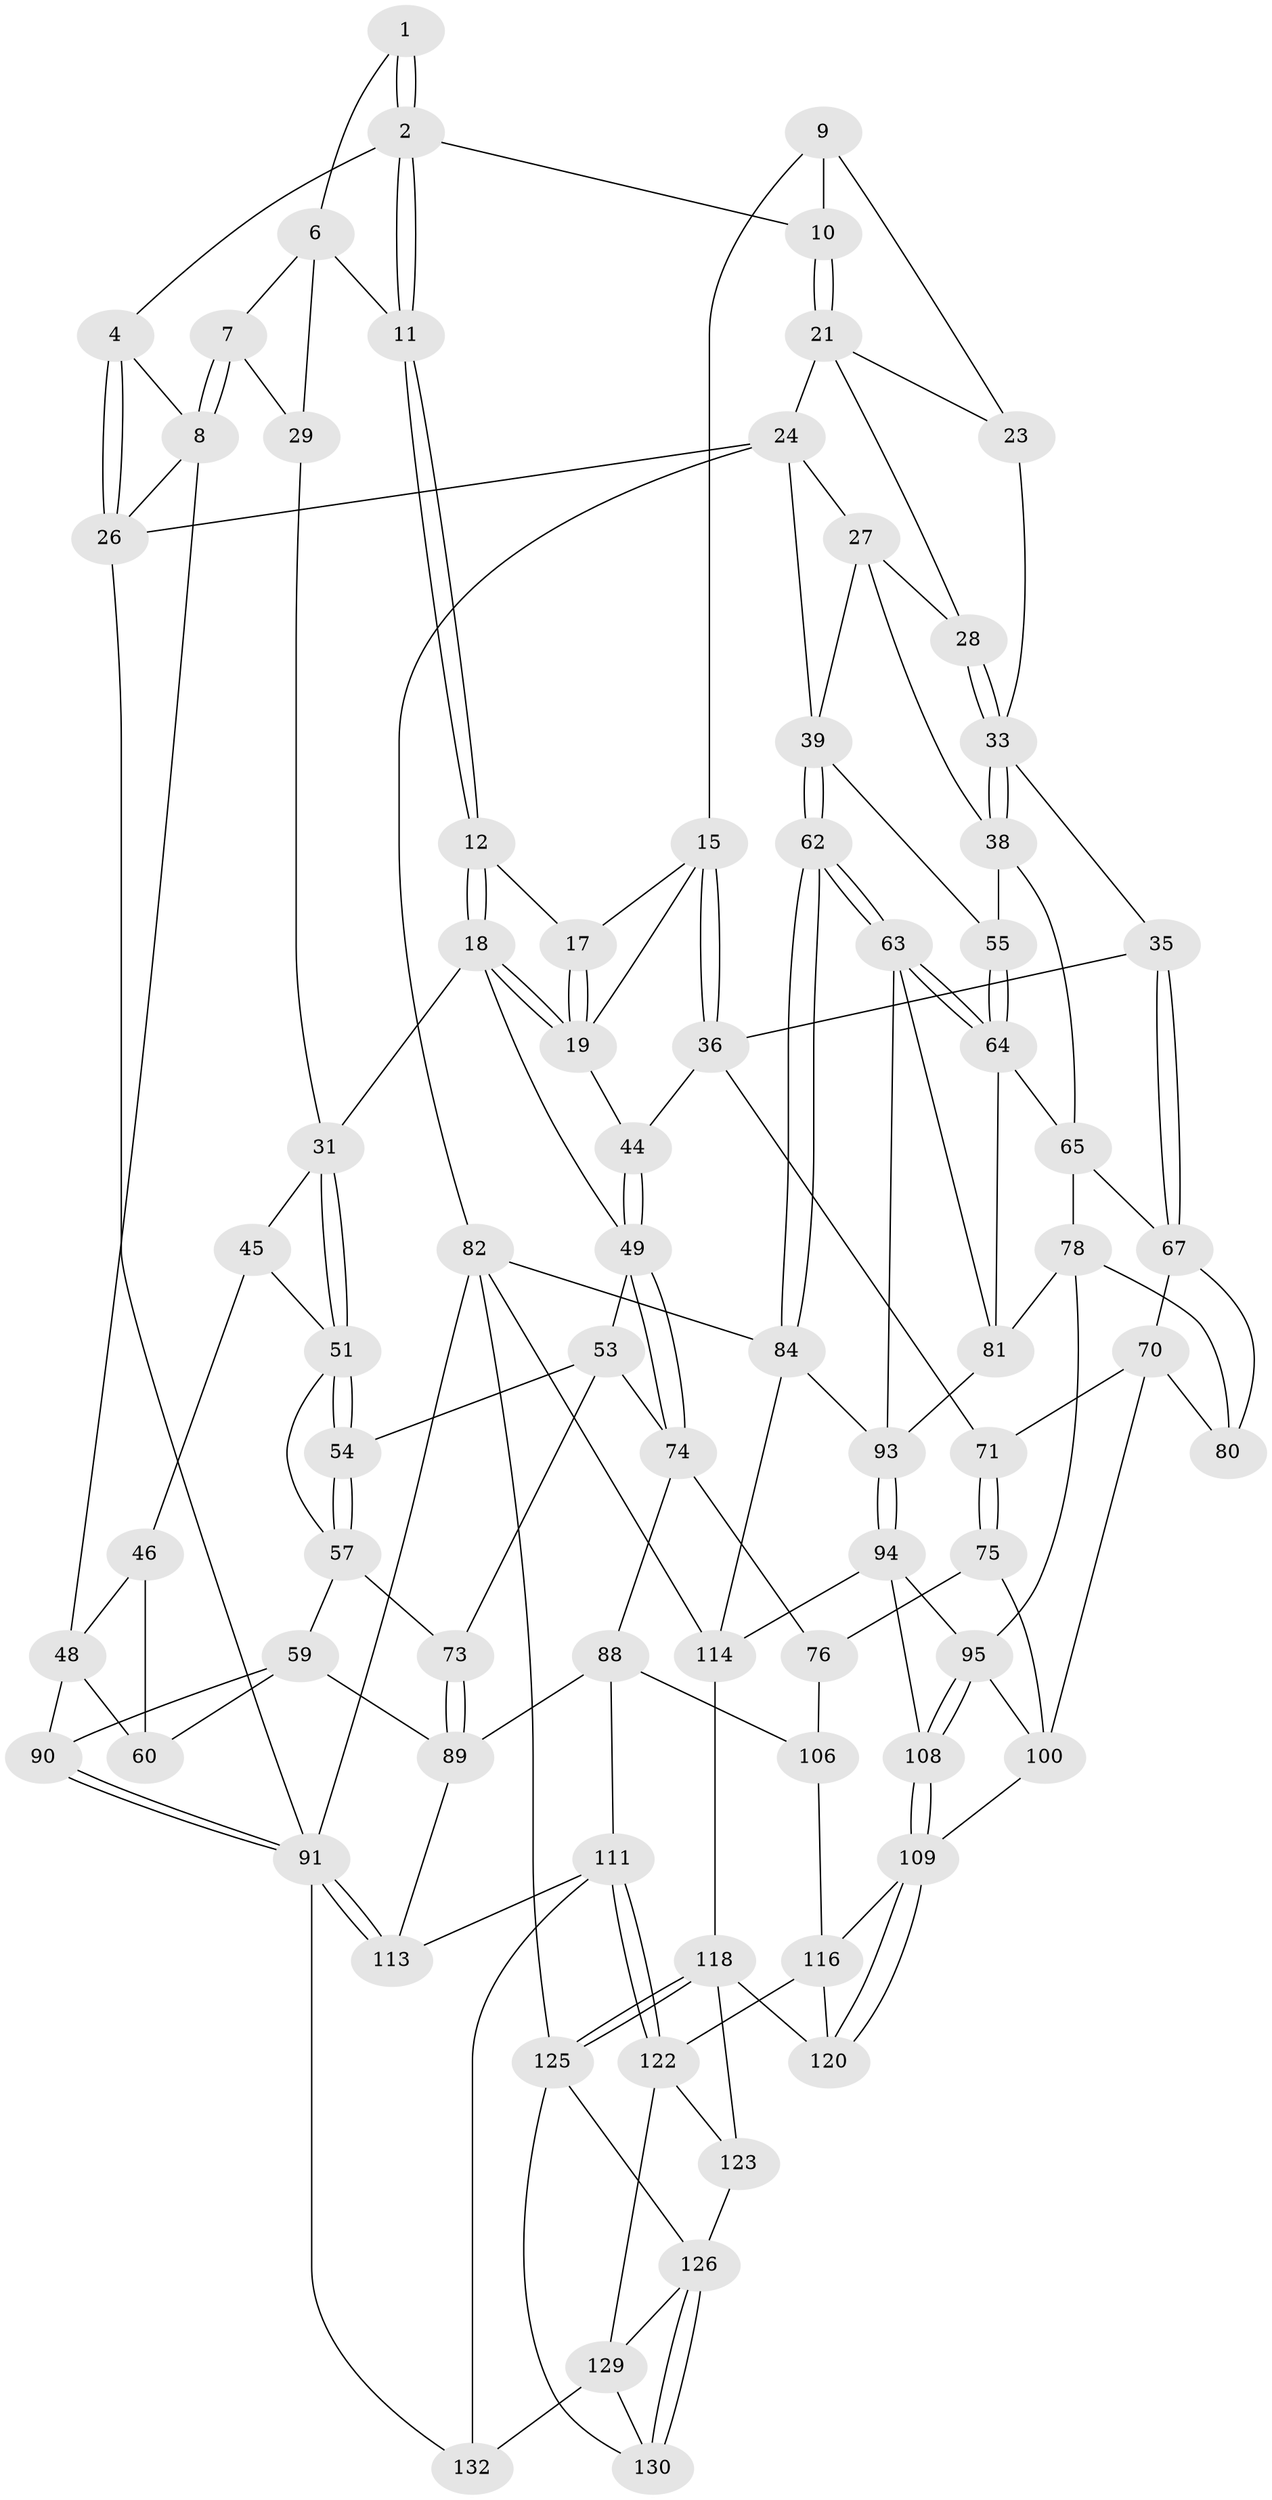 // original degree distribution, {3: 0.030303030303030304, 6: 0.2196969696969697, 5: 0.5454545454545454, 4: 0.20454545454545456}
// Generated by graph-tools (version 1.1) at 2025/42/03/06/25 10:42:31]
// undirected, 79 vertices, 177 edges
graph export_dot {
graph [start="1"]
  node [color=gray90,style=filled];
  1 [pos="+0.1269381132767989+0.05055908511181021"];
  2 [pos="+0.25864042657901076+0",super="+3"];
  4 [pos="+0+0",super="+5"];
  6 [pos="+0.12437572922998262+0.061725210518733975",super="+20"];
  7 [pos="+0.09685391556502598+0.13714559751991695"];
  8 [pos="+0+0.054180741828018464",super="+42"];
  9 [pos="+0.5084573357065122+0.0005404180246238235",super="+14"];
  10 [pos="+0.6347471657662281+0"];
  11 [pos="+0.27387059287270504+0.045424443405095855"];
  12 [pos="+0.3299557945460238+0.11922777794093865",super="+13"];
  15 [pos="+0.5110458193865665+0.17551701028751082",super="+16"];
  17 [pos="+0.4765193926495536+0.07724187150115369"];
  18 [pos="+0.3379662585685367+0.14367087822191943",super="+30"];
  19 [pos="+0.39896564898848536+0.16286743078347798",super="+41"];
  21 [pos="+0.6580606927412433+0",super="+22"];
  23 [pos="+0.6262111036156992+0.14187601652105608"];
  24 [pos="+1+0",super="+25"];
  26 [pos="+0+0"];
  27 [pos="+0.8470649584489635+0.14922445376883023",super="+37"];
  28 [pos="+0.7969523619536392+0.1409342722808983"];
  29 [pos="+0.13876550259994044+0.18019303374793919"];
  31 [pos="+0.27216124446080875+0.22120659959856476",super="+32"];
  33 [pos="+0.7433403514678925+0.2495942935970063",super="+34"];
  35 [pos="+0.646879402955893+0.29718196574131917"];
  36 [pos="+0.5556347430679949+0.31348766533137556",super="+43"];
  38 [pos="+0.8268423314062124+0.31222845503445196",super="+56"];
  39 [pos="+1+0.041437343112107686",super="+40"];
  44 [pos="+0.44836444636881434+0.34003147624388713"];
  45 [pos="+0.10478946701011549+0.2616902240593429"];
  46 [pos="+0.0522082098817055+0.2747755050809404",super="+47"];
  48 [pos="+0+0.24918909077359805",super="+85"];
  49 [pos="+0.43057019846636985+0.34861468459520595",super="+50"];
  51 [pos="+0.2565511465930631+0.27841692224514614",super="+52"];
  53 [pos="+0.3103335091137616+0.3462520056191001",super="+72"];
  54 [pos="+0.27918409610272493+0.31687186753241436"];
  55 [pos="+0.9328140954471569+0.3129879271213527"];
  57 [pos="+0.1683575635114318+0.402982105246319",super="+58"];
  59 [pos="+0.14148830221778888+0.45857494850714264",super="+97"];
  60 [pos="+0.10393521272873221+0.44388567029368986",super="+61"];
  62 [pos="+1+0.46719168552455353"];
  63 [pos="+1+0.46490358162577017",super="+86"];
  64 [pos="+1+0.42210461714103625",super="+68"];
  65 [pos="+0.8295766148514131+0.33957967918778437",super="+66"];
  67 [pos="+0.680678824912909+0.36577382526225594",super="+69"];
  70 [pos="+0.5693724500685563+0.48906573881812326",super="+99"];
  71 [pos="+0.5681113661417122+0.4887040550168896"];
  73 [pos="+0.2335317775349384+0.4737215488387461"];
  74 [pos="+0.41118718606102156+0.45853857755886573",super="+77"];
  75 [pos="+0.5225816148795294+0.5082951389510323",super="+102"];
  76 [pos="+0.44183837991811936+0.5280884859281302",super="+105"];
  78 [pos="+0.7937397067112525+0.4815732340935176",super="+79"];
  80 [pos="+0.7432823972110502+0.5053280501790394"];
  81 [pos="+0.8631142394290086+0.48928514355909514",super="+87"];
  82 [pos="+1+1",super="+83"];
  84 [pos="+1+0.75641785988952",super="+104"];
  88 [pos="+0.3765159392455783+0.5754106842205955",super="+107"];
  89 [pos="+0.2434901180301576+0.49435518563331293",super="+98"];
  90 [pos="+0+0.5972727110799357"];
  91 [pos="+0+0.68874397773578",super="+92"];
  93 [pos="+0.8349664358084488+0.6248627470362871",super="+103"];
  94 [pos="+0.8347835889217263+0.6250784095853487",super="+115"];
  95 [pos="+0.7561843205677994+0.5957211069784686",super="+96"];
  100 [pos="+0.6103720766467752+0.5539344370373093",super="+101"];
  106 [pos="+0.436316863384027+0.7268092746772116"];
  108 [pos="+0.6685890336624776+0.7034334095996284"];
  109 [pos="+0.6602196941059039+0.712306687361182",super="+110"];
  111 [pos="+0.29668977104856226+0.7532686939761875",super="+112"];
  113 [pos="+0.21762373549856254+0.7881639362596794"];
  114 [pos="+0.8753428861743556+0.6958430249822448",super="+117"];
  116 [pos="+0.4793340290361052+0.750516152303392",super="+121"];
  118 [pos="+0.7863680479678061+0.8060788638062885",super="+119"];
  120 [pos="+0.6723222346722147+0.7460923456419292"];
  122 [pos="+0.5213697879736484+0.9091284353814646",super="+124"];
  123 [pos="+0.6739517990915902+0.8673406759760255"];
  125 [pos="+0.7888324694620596+0.8702148458043762",super="+128"];
  126 [pos="+0.7286011552975786+0.945446825031527",super="+127"];
  129 [pos="+0.5221083577461371+1",super="+131"];
  130 [pos="+1+1"];
  132 [pos="+0.1913740597024801+1"];
  1 -- 2;
  1 -- 2;
  1 -- 6;
  2 -- 11;
  2 -- 11;
  2 -- 10;
  2 -- 4;
  4 -- 26;
  4 -- 26;
  4 -- 8;
  6 -- 7;
  6 -- 11;
  6 -- 29;
  7 -- 8;
  7 -- 8;
  7 -- 29;
  8 -- 26;
  8 -- 48;
  9 -- 10;
  9 -- 15;
  9 -- 23;
  10 -- 21;
  10 -- 21;
  11 -- 12;
  11 -- 12;
  12 -- 18;
  12 -- 18;
  12 -- 17;
  15 -- 36;
  15 -- 36;
  15 -- 17;
  15 -- 19;
  17 -- 19;
  17 -- 19;
  18 -- 19;
  18 -- 19;
  18 -- 49;
  18 -- 31;
  19 -- 44;
  21 -- 24;
  21 -- 28;
  21 -- 23;
  23 -- 33;
  24 -- 27;
  24 -- 26;
  24 -- 82;
  24 -- 39;
  26 -- 91;
  27 -- 28;
  27 -- 38;
  27 -- 39;
  28 -- 33;
  28 -- 33;
  29 -- 31;
  31 -- 51;
  31 -- 51;
  31 -- 45;
  33 -- 38;
  33 -- 38;
  33 -- 35;
  35 -- 36;
  35 -- 67;
  35 -- 67;
  36 -- 44;
  36 -- 71;
  38 -- 65;
  38 -- 55;
  39 -- 62;
  39 -- 62;
  39 -- 55;
  44 -- 49;
  44 -- 49;
  45 -- 46;
  45 -- 51;
  46 -- 60 [weight=2];
  46 -- 48;
  48 -- 90;
  48 -- 60;
  49 -- 74;
  49 -- 74;
  49 -- 53;
  51 -- 54;
  51 -- 54;
  51 -- 57;
  53 -- 54;
  53 -- 73;
  53 -- 74;
  54 -- 57;
  54 -- 57;
  55 -- 64;
  55 -- 64;
  57 -- 73;
  57 -- 59;
  59 -- 60;
  59 -- 89;
  59 -- 90;
  62 -- 63;
  62 -- 63;
  62 -- 84;
  62 -- 84;
  63 -- 64;
  63 -- 64;
  63 -- 93;
  63 -- 81;
  64 -- 65;
  64 -- 81;
  65 -- 67;
  65 -- 78;
  67 -- 80;
  67 -- 70;
  70 -- 71;
  70 -- 80;
  70 -- 100;
  71 -- 75;
  71 -- 75;
  73 -- 89;
  73 -- 89;
  74 -- 88;
  74 -- 76;
  75 -- 76 [weight=2];
  75 -- 100;
  76 -- 106;
  78 -- 81;
  78 -- 80;
  78 -- 95;
  81 -- 93;
  82 -- 125;
  82 -- 84;
  82 -- 114;
  82 -- 91;
  84 -- 114;
  84 -- 93;
  88 -- 89;
  88 -- 106;
  88 -- 111;
  89 -- 113;
  90 -- 91;
  90 -- 91;
  91 -- 113;
  91 -- 113;
  91 -- 132;
  93 -- 94;
  93 -- 94;
  94 -- 95;
  94 -- 114;
  94 -- 108;
  95 -- 108;
  95 -- 108;
  95 -- 100;
  100 -- 109;
  106 -- 116;
  108 -- 109;
  108 -- 109;
  109 -- 120;
  109 -- 120;
  109 -- 116;
  111 -- 122;
  111 -- 122;
  111 -- 113;
  111 -- 132;
  114 -- 118;
  116 -- 120;
  116 -- 122;
  118 -- 125;
  118 -- 125;
  118 -- 120;
  118 -- 123;
  122 -- 129;
  122 -- 123;
  123 -- 126;
  125 -- 126;
  125 -- 130;
  126 -- 130;
  126 -- 130;
  126 -- 129;
  129 -- 130;
  129 -- 132;
}
